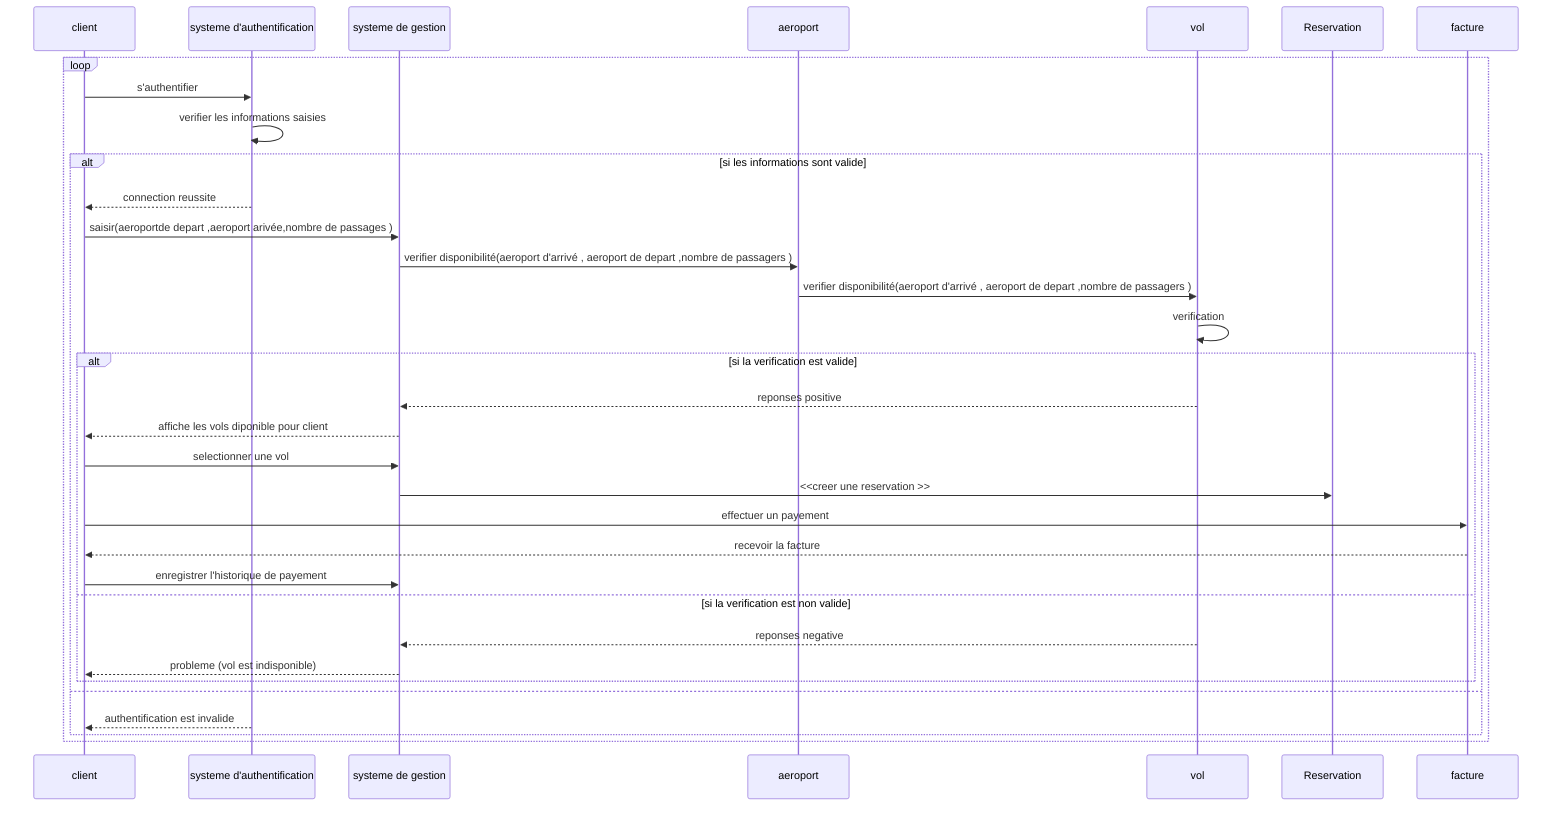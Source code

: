sequenceDiagram
    participant client 
    participant systeme d'authentification
    participant systeme de gestion 
    participant aeroport
    participant vol
    participant Reservation
    participant facture
    loop
    client->>systeme d'authentification: s'authentifier
    systeme d'authentification->>systeme d'authentification: verifier les informations saisies
    alt si les informations sont valide
    systeme d'authentification-->>client: connection reussite 
    
    
     client->>systeme de gestion : saisir(aeroportde depart ,aeroport arivée,nombre de passages )
    
    
        systeme de gestion ->> aeroport :verifier disponibilité(aeroport d'arrivé , aeroport de depart ,nombre de passagers )
        aeroport ->> vol : verifier disponibilité(aeroport d'arrivé , aeroport de depart ,nombre de passagers )
            vol->>vol:verification

        alt si la verification est valide
        vol-->> systeme de gestion: reponses positive
        systeme de gestion -->>client : affiche les vols diponible pour client 
     client->>systeme de gestion  :selectionner une vol
     systeme de gestion ->>Reservation : <<creer une reservation >>
     client ->> facture :effectuer un payement 
     facture -->> client :recevoir la facture
     client ->>systeme de gestion :enregistrer l'historique de payement
        else si la verification est non valide
        vol -->>  systeme de gestion: reponses negative
        systeme de gestion -->>  client: probleme (vol est indisponible)
    end
    
    else
    systeme d'authentification-->>client: authentification est invalide 
end
end